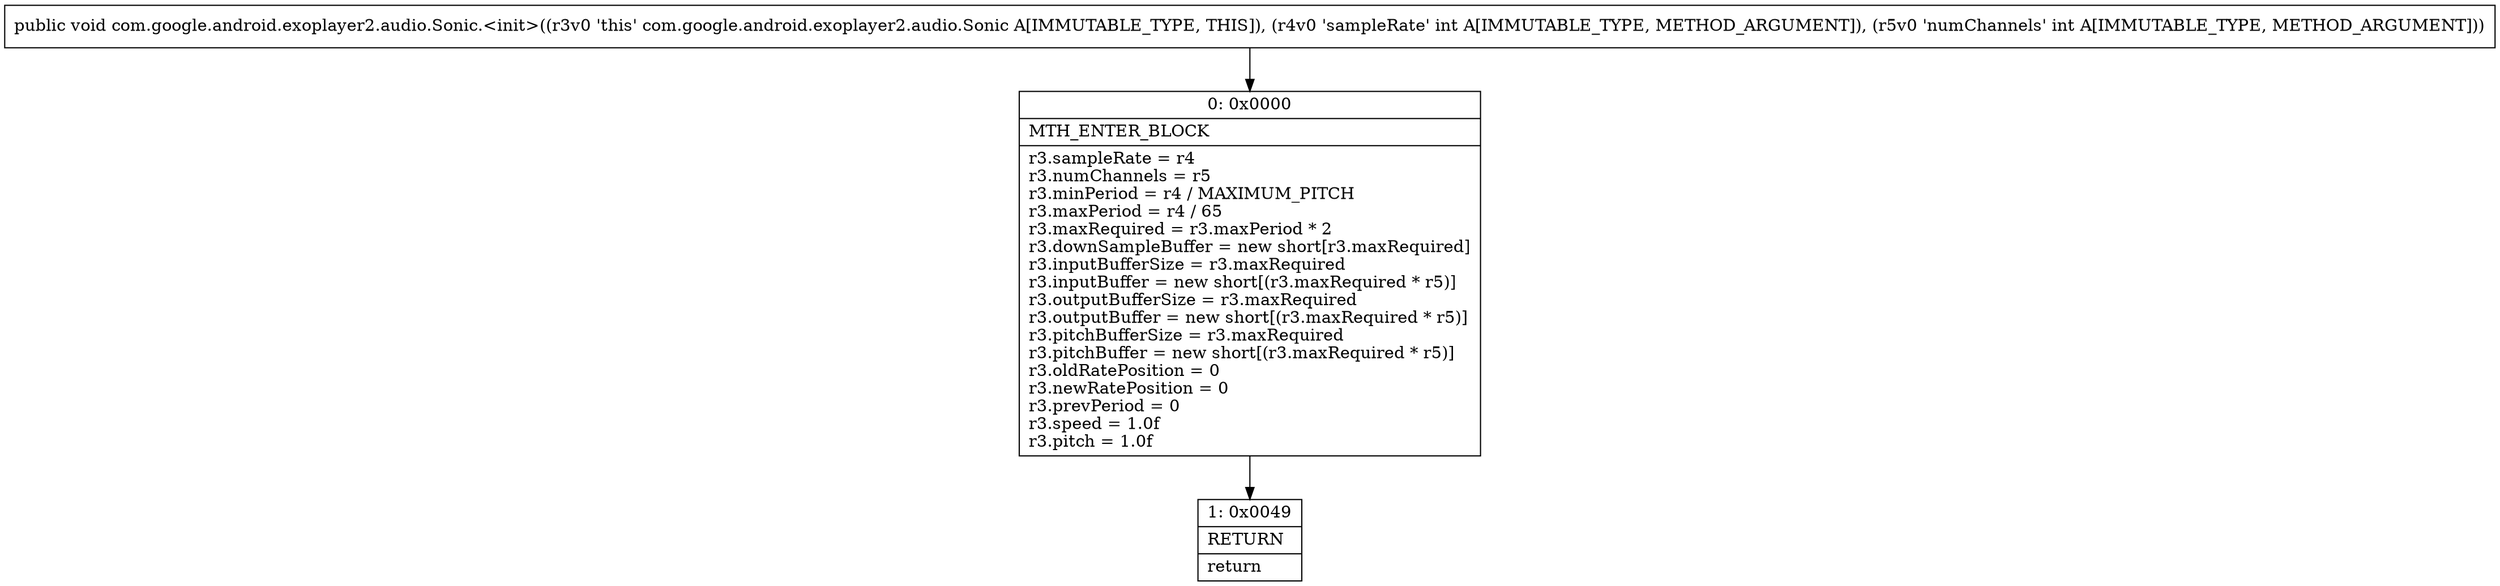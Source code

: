 digraph "CFG forcom.google.android.exoplayer2.audio.Sonic.\<init\>(II)V" {
Node_0 [shape=record,label="{0\:\ 0x0000|MTH_ENTER_BLOCK\l|r3.sampleRate = r4\lr3.numChannels = r5\lr3.minPeriod = r4 \/ MAXIMUM_PITCH\lr3.maxPeriod = r4 \/ 65\lr3.maxRequired = r3.maxPeriod * 2\lr3.downSampleBuffer = new short[r3.maxRequired]\lr3.inputBufferSize = r3.maxRequired\lr3.inputBuffer = new short[(r3.maxRequired * r5)]\lr3.outputBufferSize = r3.maxRequired\lr3.outputBuffer = new short[(r3.maxRequired * r5)]\lr3.pitchBufferSize = r3.maxRequired\lr3.pitchBuffer = new short[(r3.maxRequired * r5)]\lr3.oldRatePosition = 0\lr3.newRatePosition = 0\lr3.prevPeriod = 0\lr3.speed = 1.0f\lr3.pitch = 1.0f\l}"];
Node_1 [shape=record,label="{1\:\ 0x0049|RETURN\l|return\l}"];
MethodNode[shape=record,label="{public void com.google.android.exoplayer2.audio.Sonic.\<init\>((r3v0 'this' com.google.android.exoplayer2.audio.Sonic A[IMMUTABLE_TYPE, THIS]), (r4v0 'sampleRate' int A[IMMUTABLE_TYPE, METHOD_ARGUMENT]), (r5v0 'numChannels' int A[IMMUTABLE_TYPE, METHOD_ARGUMENT])) }"];
MethodNode -> Node_0;
Node_0 -> Node_1;
}

